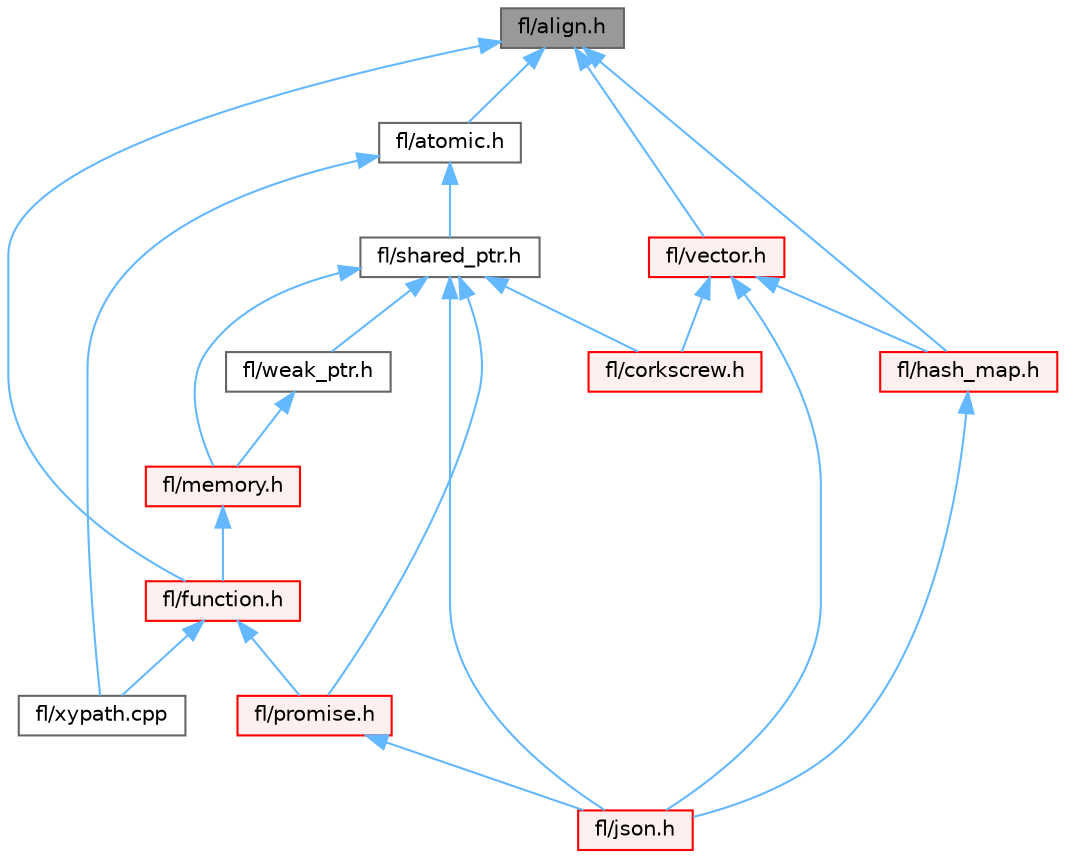 digraph "fl/align.h"
{
 // INTERACTIVE_SVG=YES
 // LATEX_PDF_SIZE
  bgcolor="transparent";
  edge [fontname=Helvetica,fontsize=10,labelfontname=Helvetica,labelfontsize=10];
  node [fontname=Helvetica,fontsize=10,shape=box,height=0.2,width=0.4];
  Node1 [id="Node000001",label="fl/align.h",height=0.2,width=0.4,color="gray40", fillcolor="grey60", style="filled", fontcolor="black",tooltip=" "];
  Node1 -> Node2 [id="edge1_Node000001_Node000002",dir="back",color="steelblue1",style="solid",tooltip=" "];
  Node2 [id="Node000002",label="fl/atomic.h",height=0.2,width=0.4,color="grey40", fillcolor="white", style="filled",URL="$dd/d02/atomic_8h.html",tooltip=" "];
  Node2 -> Node3 [id="edge2_Node000002_Node000003",dir="back",color="steelblue1",style="solid",tooltip=" "];
  Node3 [id="Node000003",label="fl/shared_ptr.h",height=0.2,width=0.4,color="grey40", fillcolor="white", style="filled",URL="$df/d6a/shared__ptr_8h.html",tooltip=" "];
  Node3 -> Node4 [id="edge3_Node000003_Node000004",dir="back",color="steelblue1",style="solid",tooltip=" "];
  Node4 [id="Node000004",label="fl/corkscrew.h",height=0.2,width=0.4,color="red", fillcolor="#FFF0F0", style="filled",URL="$d1/dd4/src_2fl_2corkscrew_8h.html",tooltip="Corkscrew LED strip projection and rendering."];
  Node3 -> Node8 [id="edge4_Node000003_Node000008",dir="back",color="steelblue1",style="solid",tooltip=" "];
  Node8 [id="Node000008",label="fl/json.h",height=0.2,width=0.4,color="red", fillcolor="#FFF0F0", style="filled",URL="$d7/d91/fl_2json_8h.html",tooltip="FastLED's Elegant JSON Library: fl::Json"];
  Node3 -> Node191 [id="edge5_Node000003_Node000191",dir="back",color="steelblue1",style="solid",tooltip=" "];
  Node191 [id="Node000191",label="fl/memory.h",height=0.2,width=0.4,color="red", fillcolor="#FFF0F0", style="filled",URL="$dc/d18/memory_8h.html",tooltip=" "];
  Node191 -> Node201 [id="edge6_Node000191_Node000201",dir="back",color="steelblue1",style="solid",tooltip=" "];
  Node201 [id="Node000201",label="fl/function.h",height=0.2,width=0.4,color="red", fillcolor="#FFF0F0", style="filled",URL="$dd/d67/function_8h.html",tooltip=" "];
  Node201 -> Node212 [id="edge7_Node000201_Node000212",dir="back",color="steelblue1",style="solid",tooltip=" "];
  Node212 [id="Node000212",label="fl/promise.h",height=0.2,width=0.4,color="red", fillcolor="#FFF0F0", style="filled",URL="$d6/d17/promise_8h.html",tooltip="Promise-based fluent API for FastLED - standalone async primitives."];
  Node212 -> Node8 [id="edge8_Node000212_Node000008",dir="back",color="steelblue1",style="solid",tooltip=" "];
  Node201 -> Node211 [id="edge9_Node000201_Node000211",dir="back",color="steelblue1",style="solid",tooltip=" "];
  Node211 [id="Node000211",label="fl/xypath.cpp",height=0.2,width=0.4,color="grey40", fillcolor="white", style="filled",URL="$d4/d78/xypath_8cpp.html",tooltip=" "];
  Node3 -> Node212 [id="edge10_Node000003_Node000212",dir="back",color="steelblue1",style="solid",tooltip=" "];
  Node3 -> Node364 [id="edge11_Node000003_Node000364",dir="back",color="steelblue1",style="solid",tooltip=" "];
  Node364 [id="Node000364",label="fl/weak_ptr.h",height=0.2,width=0.4,color="grey40", fillcolor="white", style="filled",URL="$dc/db4/weak__ptr_8h.html",tooltip=" "];
  Node364 -> Node191 [id="edge12_Node000364_Node000191",dir="back",color="steelblue1",style="solid",tooltip=" "];
  Node2 -> Node211 [id="edge13_Node000002_Node000211",dir="back",color="steelblue1",style="solid",tooltip=" "];
  Node1 -> Node201 [id="edge14_Node000001_Node000201",dir="back",color="steelblue1",style="solid",tooltip=" "];
  Node1 -> Node261 [id="edge15_Node000001_Node000261",dir="back",color="steelblue1",style="solid",tooltip=" "];
  Node261 [id="Node000261",label="fl/hash_map.h",height=0.2,width=0.4,color="red", fillcolor="#FFF0F0", style="filled",URL="$d6/d13/hash__map_8h.html",tooltip=" "];
  Node261 -> Node8 [id="edge16_Node000261_Node000008",dir="back",color="steelblue1",style="solid",tooltip=" "];
  Node1 -> Node291 [id="edge17_Node000001_Node000291",dir="back",color="steelblue1",style="solid",tooltip=" "];
  Node291 [id="Node000291",label="fl/vector.h",height=0.2,width=0.4,color="red", fillcolor="#FFF0F0", style="filled",URL="$d6/d68/vector_8h.html",tooltip=" "];
  Node291 -> Node4 [id="edge18_Node000291_Node000004",dir="back",color="steelblue1",style="solid",tooltip=" "];
  Node291 -> Node261 [id="edge19_Node000291_Node000261",dir="back",color="steelblue1",style="solid",tooltip=" "];
  Node291 -> Node8 [id="edge20_Node000291_Node000008",dir="back",color="steelblue1",style="solid",tooltip=" "];
}
